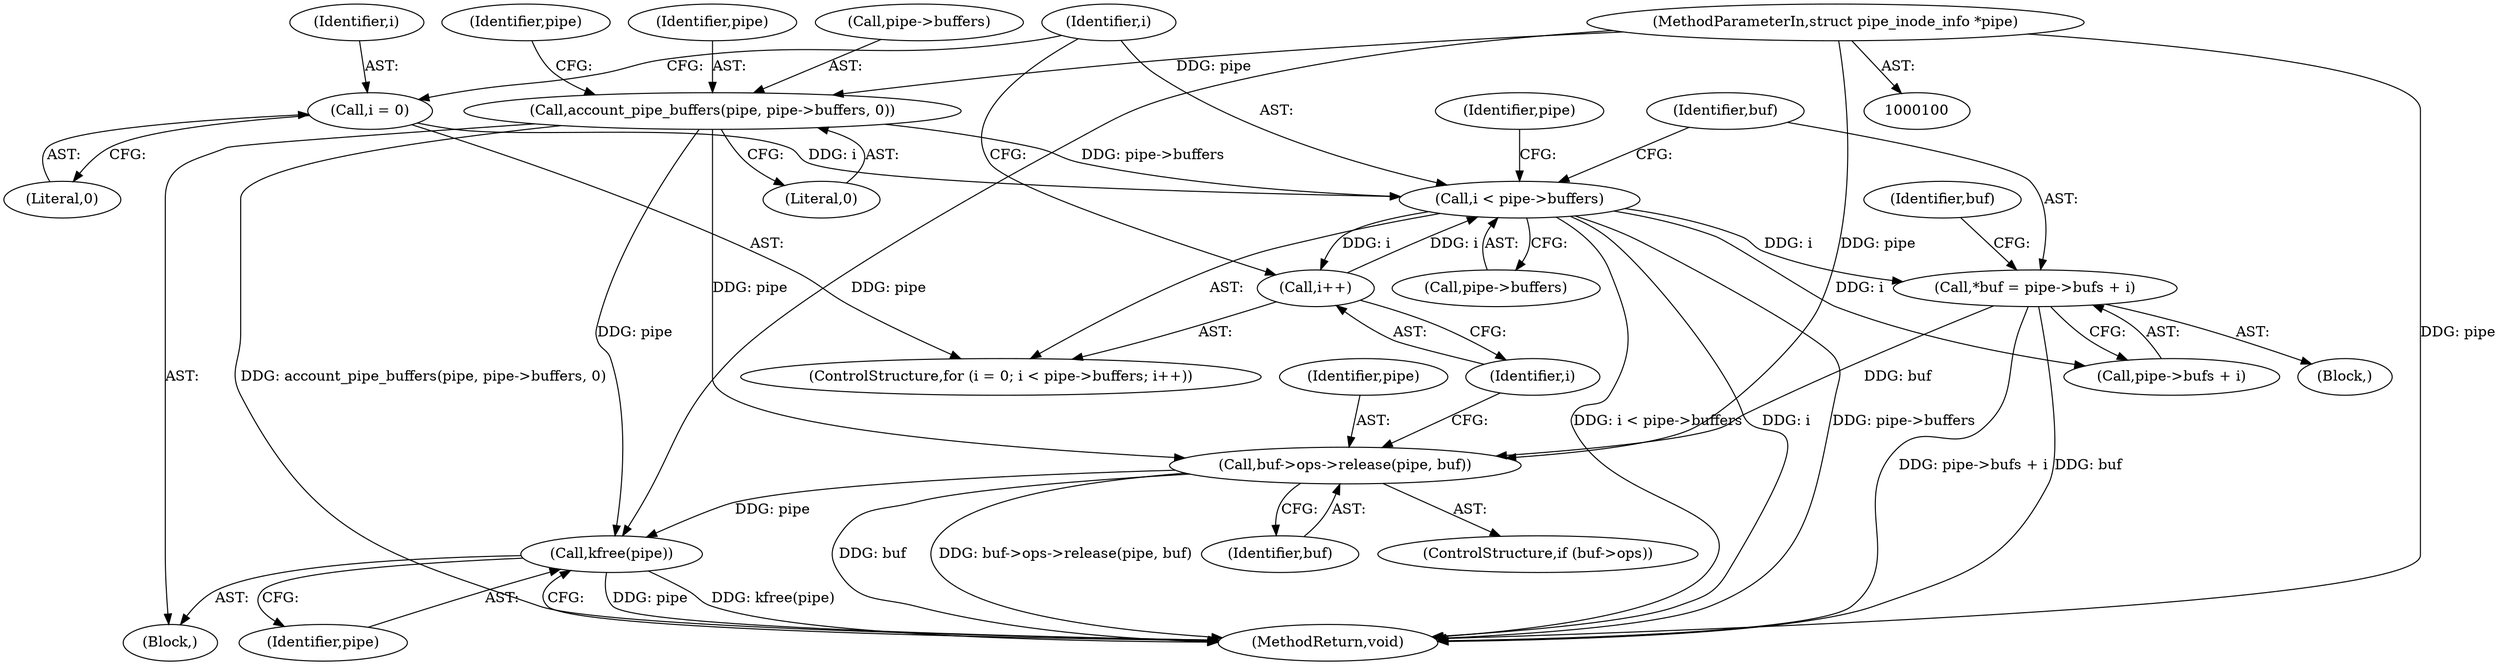 digraph "0_linux_759c01142a5d0f364a462346168a56de28a80f52_0@integer" {
"1000127" [label="(Call,*buf = pipe->bufs + i)"];
"1000118" [label="(Call,i < pipe->buffers)"];
"1000115" [label="(Call,i = 0)"];
"1000123" [label="(Call,i++)"];
"1000104" [label="(Call,account_pipe_buffers(pipe, pipe->buffers, 0))"];
"1000101" [label="(MethodParameterIn,struct pipe_inode_info *pipe)"];
"1000138" [label="(Call,buf->ops->release(pipe, buf))"];
"1000153" [label="(Call,kfree(pipe))"];
"1000118" [label="(Call,i < pipe->buffers)"];
"1000125" [label="(Block,)"];
"1000134" [label="(ControlStructure,if (buf->ops))"];
"1000119" [label="(Identifier,i)"];
"1000155" [label="(MethodReturn,void)"];
"1000114" [label="(ControlStructure,for (i = 0; i < pipe->buffers; i++))"];
"1000127" [label="(Call,*buf = pipe->bufs + i)"];
"1000115" [label="(Call,i = 0)"];
"1000120" [label="(Call,pipe->buffers)"];
"1000117" [label="(Literal,0)"];
"1000123" [label="(Call,i++)"];
"1000139" [label="(Identifier,pipe)"];
"1000136" [label="(Identifier,buf)"];
"1000124" [label="(Identifier,i)"];
"1000154" [label="(Identifier,pipe)"];
"1000143" [label="(Identifier,pipe)"];
"1000105" [label="(Identifier,pipe)"];
"1000104" [label="(Call,account_pipe_buffers(pipe, pipe->buffers, 0))"];
"1000101" [label="(MethodParameterIn,struct pipe_inode_info *pipe)"];
"1000116" [label="(Identifier,i)"];
"1000109" [label="(Literal,0)"];
"1000138" [label="(Call,buf->ops->release(pipe, buf))"];
"1000106" [label="(Call,pipe->buffers)"];
"1000102" [label="(Block,)"];
"1000129" [label="(Call,pipe->bufs + i)"];
"1000112" [label="(Identifier,pipe)"];
"1000140" [label="(Identifier,buf)"];
"1000128" [label="(Identifier,buf)"];
"1000153" [label="(Call,kfree(pipe))"];
"1000127" -> "1000125"  [label="AST: "];
"1000127" -> "1000129"  [label="CFG: "];
"1000128" -> "1000127"  [label="AST: "];
"1000129" -> "1000127"  [label="AST: "];
"1000136" -> "1000127"  [label="CFG: "];
"1000127" -> "1000155"  [label="DDG: pipe->bufs + i"];
"1000127" -> "1000155"  [label="DDG: buf"];
"1000118" -> "1000127"  [label="DDG: i"];
"1000127" -> "1000138"  [label="DDG: buf"];
"1000118" -> "1000114"  [label="AST: "];
"1000118" -> "1000120"  [label="CFG: "];
"1000119" -> "1000118"  [label="AST: "];
"1000120" -> "1000118"  [label="AST: "];
"1000128" -> "1000118"  [label="CFG: "];
"1000143" -> "1000118"  [label="CFG: "];
"1000118" -> "1000155"  [label="DDG: i < pipe->buffers"];
"1000118" -> "1000155"  [label="DDG: i"];
"1000118" -> "1000155"  [label="DDG: pipe->buffers"];
"1000115" -> "1000118"  [label="DDG: i"];
"1000123" -> "1000118"  [label="DDG: i"];
"1000104" -> "1000118"  [label="DDG: pipe->buffers"];
"1000118" -> "1000123"  [label="DDG: i"];
"1000118" -> "1000129"  [label="DDG: i"];
"1000115" -> "1000114"  [label="AST: "];
"1000115" -> "1000117"  [label="CFG: "];
"1000116" -> "1000115"  [label="AST: "];
"1000117" -> "1000115"  [label="AST: "];
"1000119" -> "1000115"  [label="CFG: "];
"1000123" -> "1000114"  [label="AST: "];
"1000123" -> "1000124"  [label="CFG: "];
"1000124" -> "1000123"  [label="AST: "];
"1000119" -> "1000123"  [label="CFG: "];
"1000104" -> "1000102"  [label="AST: "];
"1000104" -> "1000109"  [label="CFG: "];
"1000105" -> "1000104"  [label="AST: "];
"1000106" -> "1000104"  [label="AST: "];
"1000109" -> "1000104"  [label="AST: "];
"1000112" -> "1000104"  [label="CFG: "];
"1000104" -> "1000155"  [label="DDG: account_pipe_buffers(pipe, pipe->buffers, 0)"];
"1000101" -> "1000104"  [label="DDG: pipe"];
"1000104" -> "1000138"  [label="DDG: pipe"];
"1000104" -> "1000153"  [label="DDG: pipe"];
"1000101" -> "1000100"  [label="AST: "];
"1000101" -> "1000155"  [label="DDG: pipe"];
"1000101" -> "1000138"  [label="DDG: pipe"];
"1000101" -> "1000153"  [label="DDG: pipe"];
"1000138" -> "1000134"  [label="AST: "];
"1000138" -> "1000140"  [label="CFG: "];
"1000139" -> "1000138"  [label="AST: "];
"1000140" -> "1000138"  [label="AST: "];
"1000124" -> "1000138"  [label="CFG: "];
"1000138" -> "1000155"  [label="DDG: buf"];
"1000138" -> "1000155"  [label="DDG: buf->ops->release(pipe, buf)"];
"1000138" -> "1000153"  [label="DDG: pipe"];
"1000153" -> "1000102"  [label="AST: "];
"1000153" -> "1000154"  [label="CFG: "];
"1000154" -> "1000153"  [label="AST: "];
"1000155" -> "1000153"  [label="CFG: "];
"1000153" -> "1000155"  [label="DDG: pipe"];
"1000153" -> "1000155"  [label="DDG: kfree(pipe)"];
}
